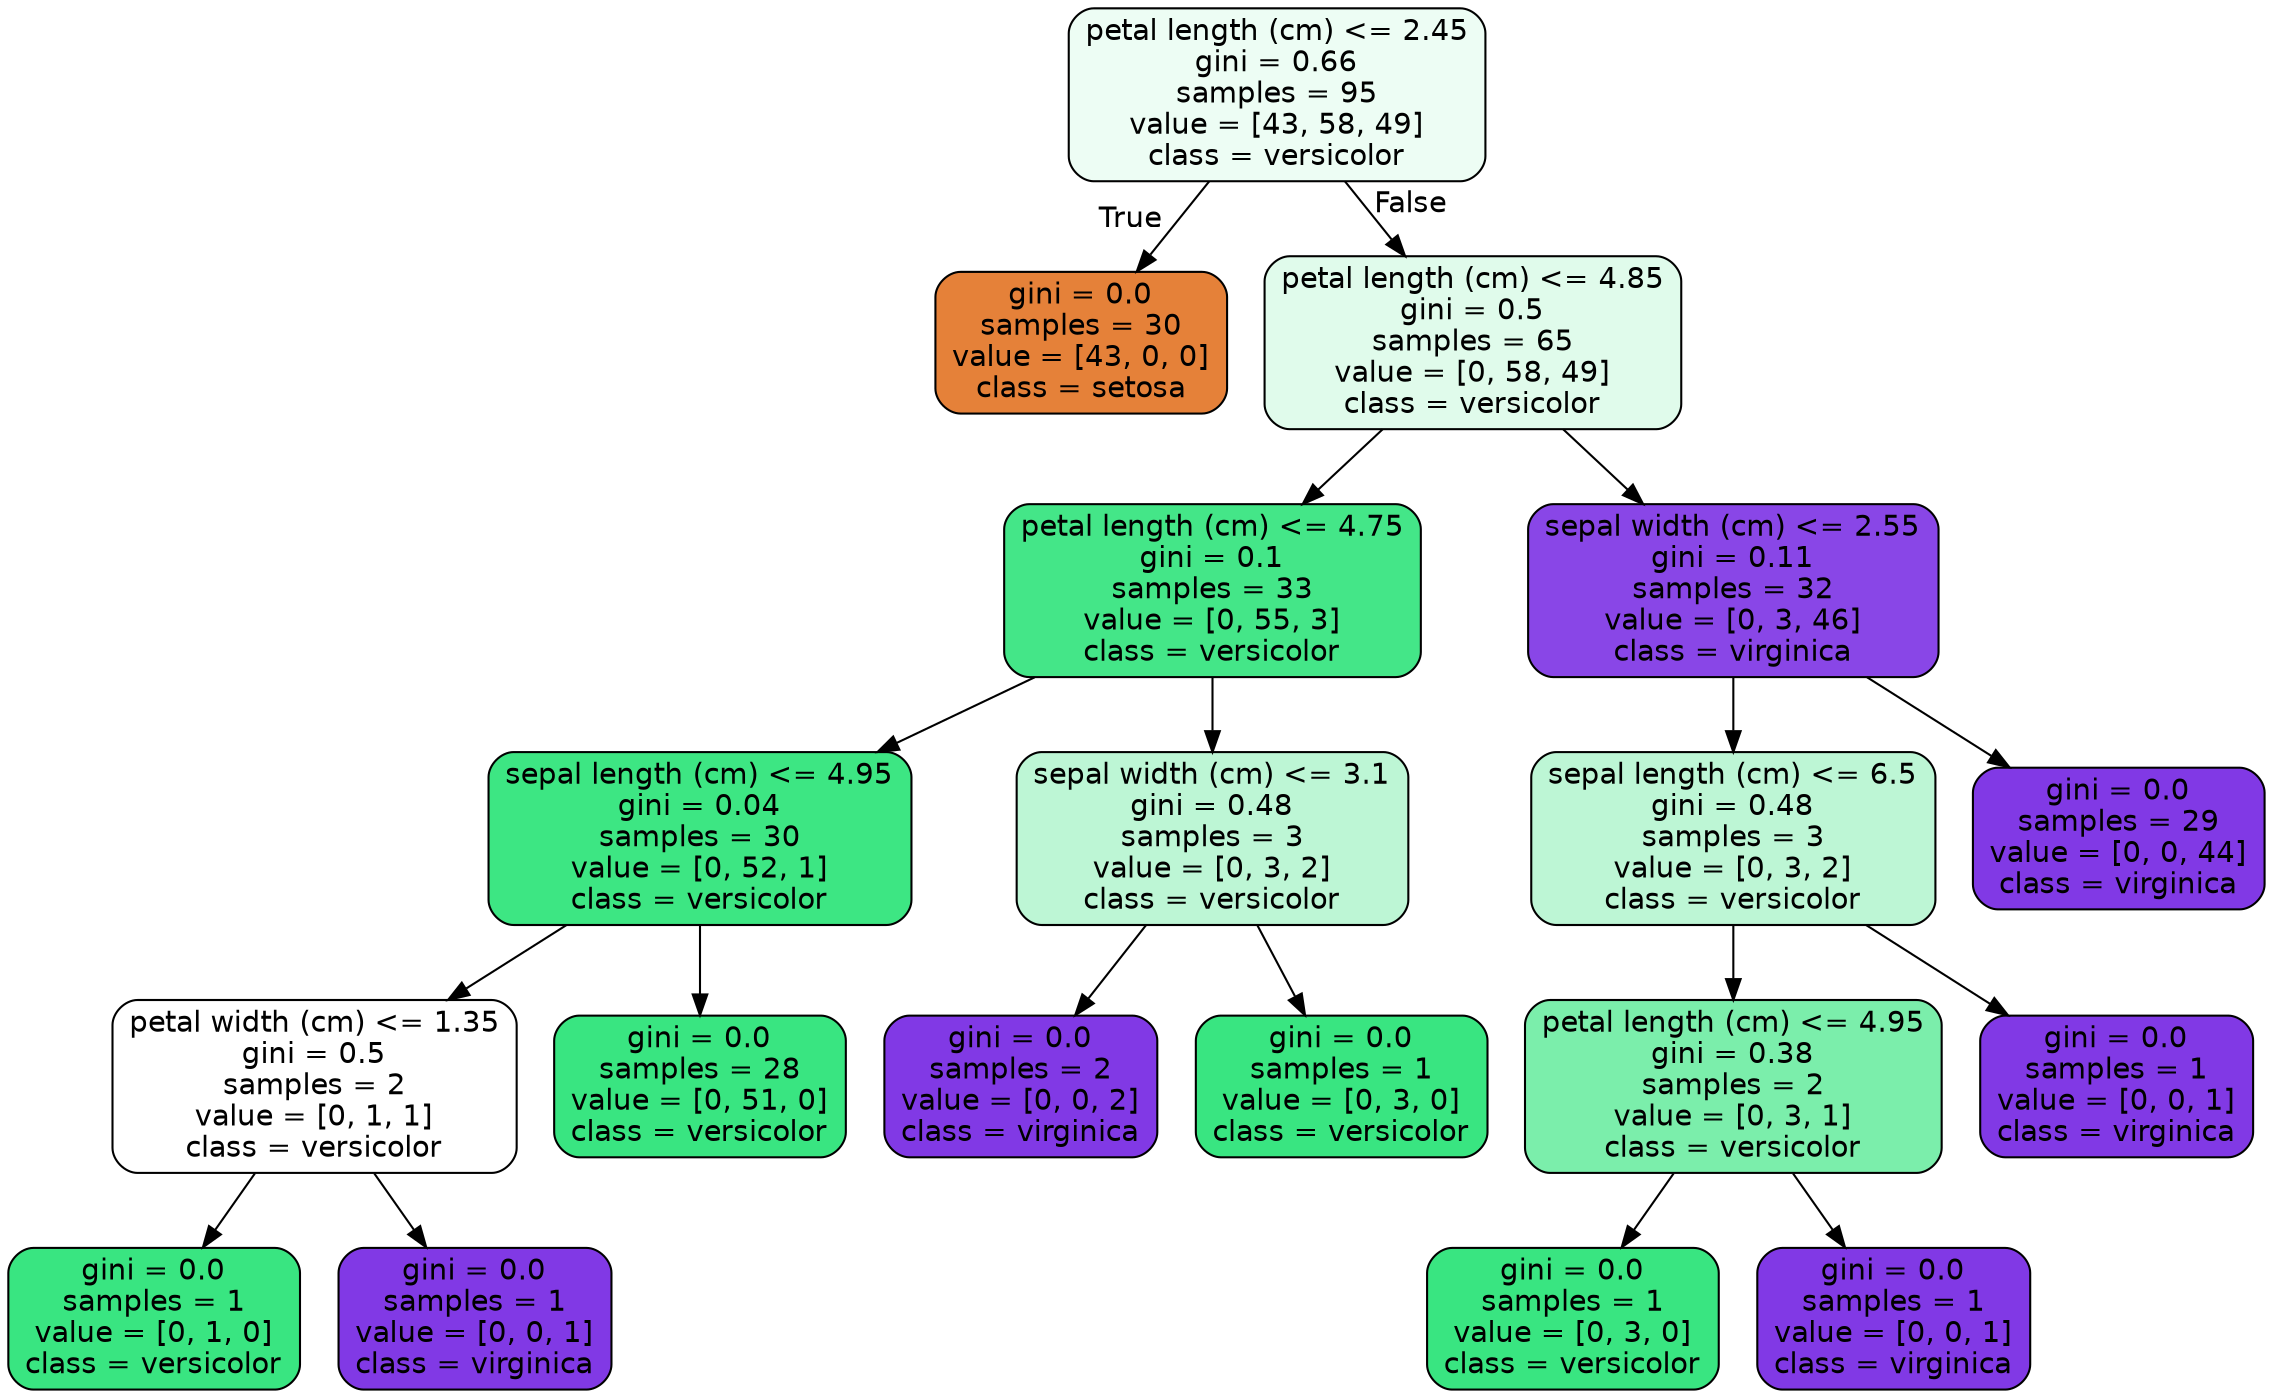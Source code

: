 digraph Tree {
node [shape=box, style="filled, rounded", color="black", fontname="helvetica"] ;
edge [fontname="helvetica"] ;
0 [label="petal length (cm) <= 2.45\ngini = 0.66\nsamples = 95\nvalue = [43, 58, 49]\nclass = versicolor", fillcolor="#edfdf4"] ;
1 [label="gini = 0.0\nsamples = 30\nvalue = [43, 0, 0]\nclass = setosa", fillcolor="#e58139"] ;
0 -> 1 [labeldistance=2.5, labelangle=45, headlabel="True"] ;
2 [label="petal length (cm) <= 4.85\ngini = 0.5\nsamples = 65\nvalue = [0, 58, 49]\nclass = versicolor", fillcolor="#e0fbeb"] ;
0 -> 2 [labeldistance=2.5, labelangle=-45, headlabel="False"] ;
3 [label="petal length (cm) <= 4.75\ngini = 0.1\nsamples = 33\nvalue = [0, 55, 3]\nclass = versicolor", fillcolor="#44e688"] ;
2 -> 3 ;
4 [label="sepal length (cm) <= 4.95\ngini = 0.04\nsamples = 30\nvalue = [0, 52, 1]\nclass = versicolor", fillcolor="#3de683"] ;
3 -> 4 ;
5 [label="petal width (cm) <= 1.35\ngini = 0.5\nsamples = 2\nvalue = [0, 1, 1]\nclass = versicolor", fillcolor="#ffffff"] ;
4 -> 5 ;
6 [label="gini = 0.0\nsamples = 1\nvalue = [0, 1, 0]\nclass = versicolor", fillcolor="#39e581"] ;
5 -> 6 ;
7 [label="gini = 0.0\nsamples = 1\nvalue = [0, 0, 1]\nclass = virginica", fillcolor="#8139e5"] ;
5 -> 7 ;
8 [label="gini = 0.0\nsamples = 28\nvalue = [0, 51, 0]\nclass = versicolor", fillcolor="#39e581"] ;
4 -> 8 ;
9 [label="sepal width (cm) <= 3.1\ngini = 0.48\nsamples = 3\nvalue = [0, 3, 2]\nclass = versicolor", fillcolor="#bdf6d5"] ;
3 -> 9 ;
10 [label="gini = 0.0\nsamples = 2\nvalue = [0, 0, 2]\nclass = virginica", fillcolor="#8139e5"] ;
9 -> 10 ;
11 [label="gini = 0.0\nsamples = 1\nvalue = [0, 3, 0]\nclass = versicolor", fillcolor="#39e581"] ;
9 -> 11 ;
12 [label="sepal width (cm) <= 2.55\ngini = 0.11\nsamples = 32\nvalue = [0, 3, 46]\nclass = virginica", fillcolor="#8946e7"] ;
2 -> 12 ;
13 [label="sepal length (cm) <= 6.5\ngini = 0.48\nsamples = 3\nvalue = [0, 3, 2]\nclass = versicolor", fillcolor="#bdf6d5"] ;
12 -> 13 ;
14 [label="petal length (cm) <= 4.95\ngini = 0.38\nsamples = 2\nvalue = [0, 3, 1]\nclass = versicolor", fillcolor="#7beeab"] ;
13 -> 14 ;
15 [label="gini = 0.0\nsamples = 1\nvalue = [0, 3, 0]\nclass = versicolor", fillcolor="#39e581"] ;
14 -> 15 ;
16 [label="gini = 0.0\nsamples = 1\nvalue = [0, 0, 1]\nclass = virginica", fillcolor="#8139e5"] ;
14 -> 16 ;
17 [label="gini = 0.0\nsamples = 1\nvalue = [0, 0, 1]\nclass = virginica", fillcolor="#8139e5"] ;
13 -> 17 ;
18 [label="gini = 0.0\nsamples = 29\nvalue = [0, 0, 44]\nclass = virginica", fillcolor="#8139e5"] ;
12 -> 18 ;
}